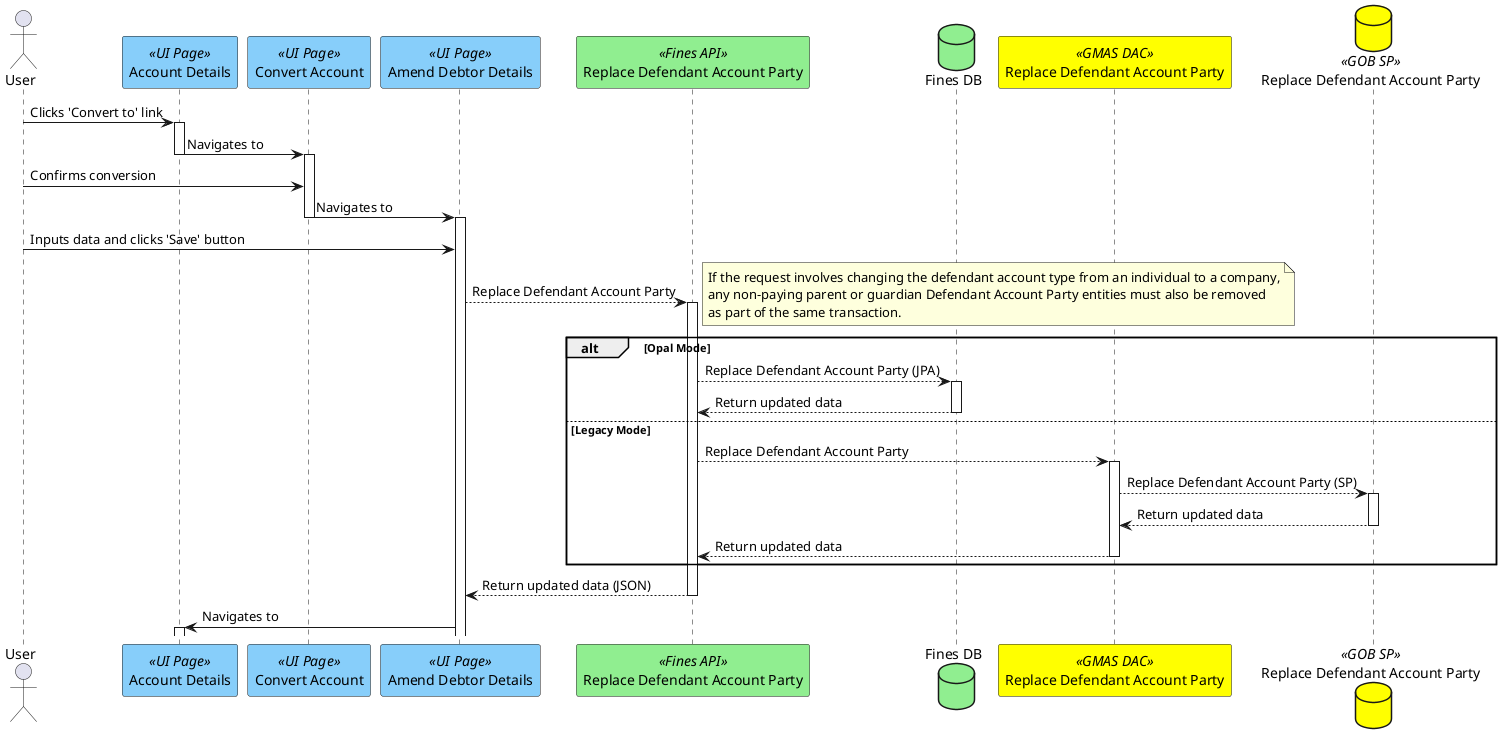 @startuml
actor "User" as user
participant "Account Details" as viewAccount <<UI Page>> #lightskyblue
participant "Convert Account" as conAcc <<UI Page>> #lightskyblue
participant "Amend Debtor Details" as amendDD <<UI Page>> #lightskyblue
participant "Replace Defendant Account Party" as replaceDefAccParty <<Fines API>> #lightgreen
database "Fines DB" as db #lightgreen
participant "Replace Defendant Account Party" as gmasdac <<GMAS DAC>> #yellow
database "Replace Defendant Account Party" as gobsp <<GOB SP>> #yellow

user ->  viewAccount ++ : Clicks 'Convert to' link
viewAccount -> conAcc --++ : Navigates to
user ->  conAcc : Confirms conversion
conAcc -> amendDD --++ : Navigates to
user ->  amendDD : Inputs data and clicks 'Save' button
amendDD --> replaceDefAccParty ++: Replace Defendant Account Party
note right
If the request involves changing the defendant account type from an individual to a company,
any non-paying parent or guardian Defendant Account Party entities must also be removed
as part of the same transaction.
end note
alt Opal Mode
replaceDefAccParty --> db ++: Replace Defendant Account Party (JPA)
db --> replaceDefAccParty --: Return updated data
else Legacy Mode
replaceDefAccParty --> gmasdac ++: Replace Defendant Account Party
gmasdac --> gobsp ++: Replace Defendant Account Party (SP)
gobsp --> gmasdac --: Return updated data
gmasdac --> replaceDefAccParty --: Return updated data
end
replaceDefAccParty --> amendDD --: Return updated data (JSON)
amendDD -> viewAccount ++: Navigates to

@enduml